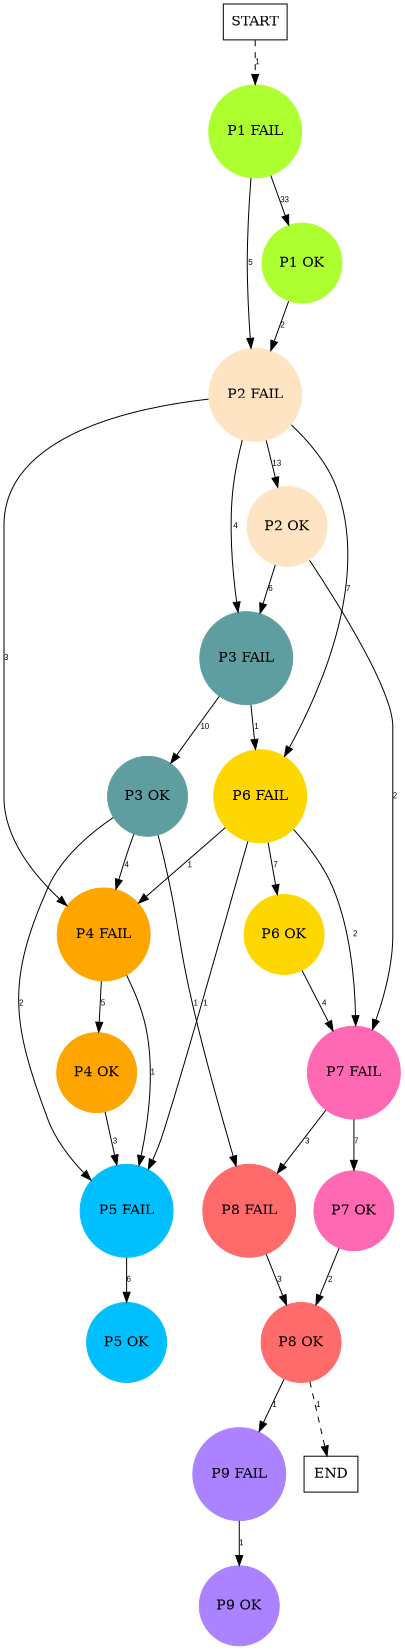 digraph graphname {
	dpi = 150
	size="16,11!";
	margin = 0;
"P1 FAIL" [shape=circle, color=greenyellow, style=filled]"P1 OK" [shape=circle, color=greenyellow, style=filled]"P2 FAIL" [shape=circle, color=bisque, style=filled]"P3 FAIL" [shape=circle, color=cadetblue, style=filled]"P4 FAIL" [shape=circle, color=orange, style=filled]"P2 OK" [shape=circle, color=bisque, style=filled]"P6 FAIL" [shape=circle, color=gold, style=filled]"P5 FAIL" [shape=circle, color=deepskyblue, style=filled]"P6 OK" [shape=circle, color=gold, style=filled]"P3 OK" [shape=circle, color=cadetblue, style=filled]"P5 OK" [shape=circle, color=deepskyblue, style=filled]"P7 FAIL" [shape=circle, color=hotpink, style=filled]"P7 OK" [shape=circle, color=hotpink, style=filled]"P8 FAIL" [shape=circle, color=indianred1, style=filled]"P8 OK" [shape=circle, color=indianred1, style=filled]"P4 OK" [shape=circle, color=orange, style=filled]"P9 FAIL" [shape=circle, color=mediumpurple1, style=filled]"P9 OK" [shape=circle, color=mediumpurple1, style=filled]"START" [shape=box, fillcolor=white, style=filled, color=black]"END" [shape=box, fillcolor=white, style=filled, color=black]"P1 FAIL" -> "P1 OK" [ label ="33" labelfloat=false fontname="Arial" fontsize=8]
"P1 FAIL" -> "P2 FAIL" [ label ="5" labelfloat=false fontname="Arial" fontsize=8]
"P1 OK" -> "P2 FAIL" [ label ="2" labelfloat=false fontname="Arial" fontsize=8]
"P2 FAIL" -> "P3 FAIL" [ label ="4" labelfloat=false fontname="Arial" fontsize=8]
"P2 FAIL" -> "P4 FAIL" [ label ="3" labelfloat=false fontname="Arial" fontsize=8]
"P2 FAIL" -> "P2 OK" [ label ="13" labelfloat=false fontname="Arial" fontsize=8]
"P2 FAIL" -> "P6 FAIL" [ label ="7" labelfloat=false fontname="Arial" fontsize=8]
"P3 FAIL" -> "P6 FAIL" [ label ="1" labelfloat=false fontname="Arial" fontsize=8]
"P3 FAIL" -> "P3 OK" [ label ="10" labelfloat=false fontname="Arial" fontsize=8]
"P4 FAIL" -> "P5 FAIL" [ label ="1" labelfloat=false fontname="Arial" fontsize=8]
"P4 FAIL" -> "P4 OK" [ label ="5" labelfloat=false fontname="Arial" fontsize=8]
"P2 OK" -> "P3 FAIL" [ label ="6" labelfloat=false fontname="Arial" fontsize=8]
"P2 OK" -> "P7 FAIL" [ label ="2" labelfloat=false fontname="Arial" fontsize=8]
"P6 FAIL" -> "P4 FAIL" [ label ="1" labelfloat=false fontname="Arial" fontsize=8]
"P6 FAIL" -> "P5 FAIL" [ label ="1" labelfloat=false fontname="Arial" fontsize=8]
"P6 FAIL" -> "P6 OK" [ label ="7" labelfloat=false fontname="Arial" fontsize=8]
"P6 FAIL" -> "P7 FAIL" [ label ="2" labelfloat=false fontname="Arial" fontsize=8]
"P5 FAIL" -> "P5 OK" [ label ="6" labelfloat=false fontname="Arial" fontsize=8]
"P6 OK" -> "P7 FAIL" [ label ="4" labelfloat=false fontname="Arial" fontsize=8]
"P3 OK" -> "P4 FAIL" [ label ="4" labelfloat=false fontname="Arial" fontsize=8]
"P3 OK" -> "P5 FAIL" [ label ="2" labelfloat=false fontname="Arial" fontsize=8]
"P3 OK" -> "P8 FAIL" [ label ="1" labelfloat=false fontname="Arial" fontsize=8]
"P7 FAIL" -> "P7 OK" [ label ="7" labelfloat=false fontname="Arial" fontsize=8]
"P7 FAIL" -> "P8 FAIL" [ label ="3" labelfloat=false fontname="Arial" fontsize=8]
"P7 OK" -> "P8 OK" [ label ="2" labelfloat=false fontname="Arial" fontsize=8]
"P8 FAIL" -> "P8 OK" [ label ="3" labelfloat=false fontname="Arial" fontsize=8]
"P8 OK" -> "P9 FAIL" [ label ="1" labelfloat=false fontname="Arial" fontsize=8]
"P8 OK" -> "END" [ style = dashed label ="1" labelfloat=false fontname="Arial" fontsize=8]
"P4 OK" -> "P5 FAIL" [ label ="3" labelfloat=false fontname="Arial" fontsize=8]
"P9 FAIL" -> "P9 OK" [ label ="1" labelfloat=false fontname="Arial" fontsize=8]
"START" -> "P1 FAIL" [ style = dashed label ="1" labelfloat=false fontname="Arial" fontsize=8]
}
